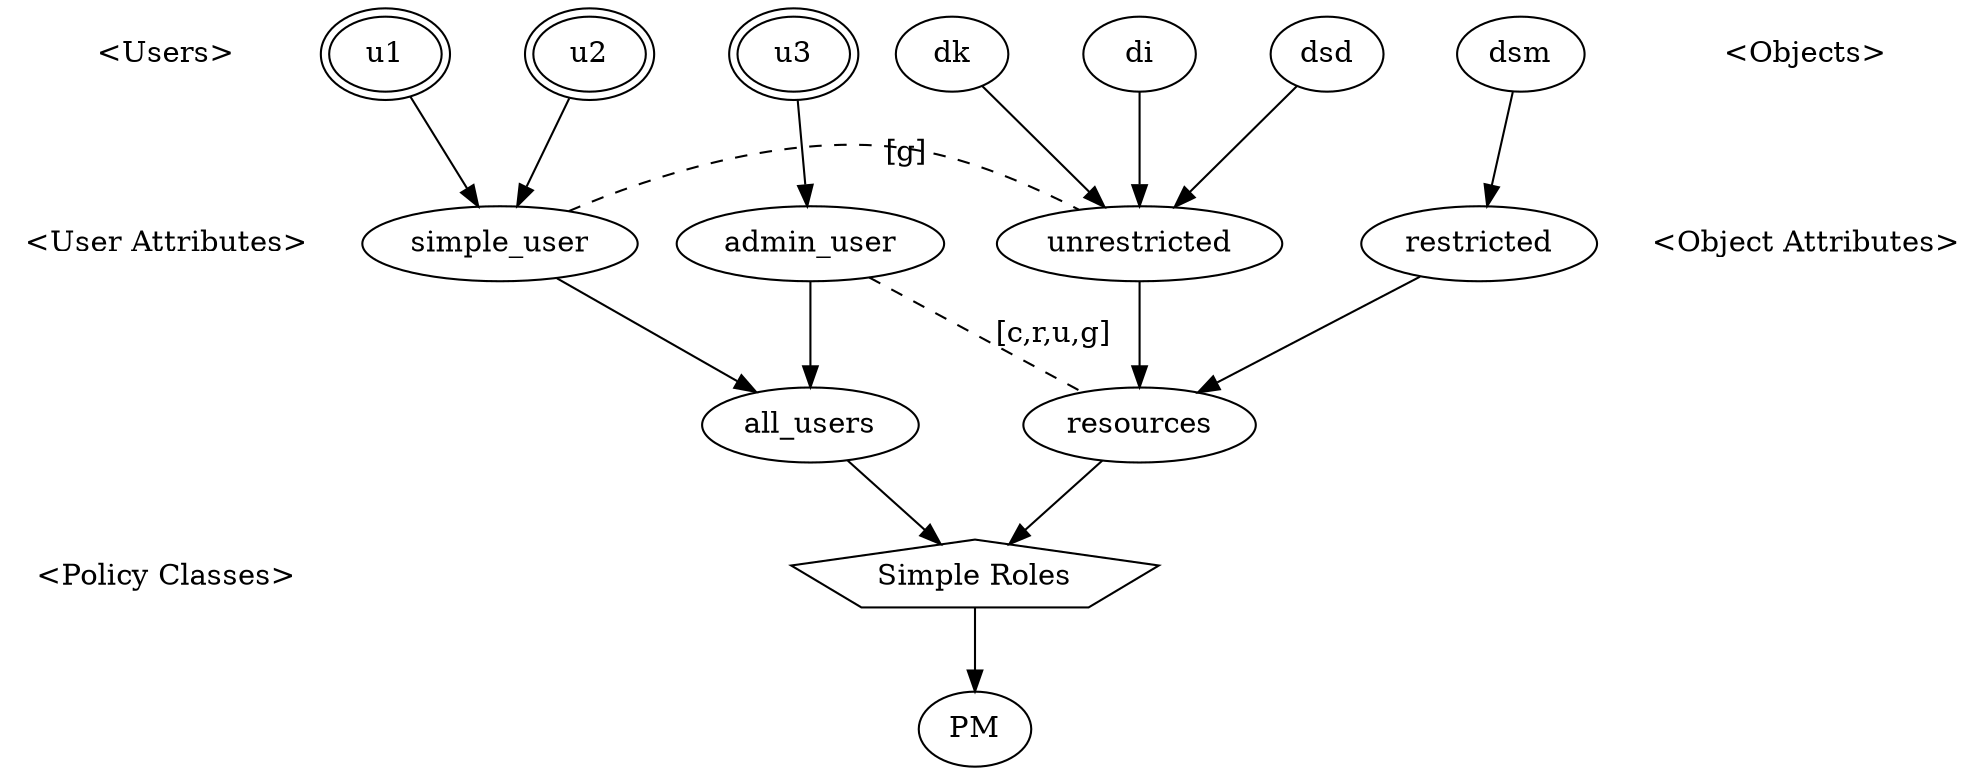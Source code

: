 strict digraph "SimpleRoles" {
  node [shape=none]
  APC [label="",width=0,height=0];
  "<Users>"->"<User Attributes>" [arrowhead=none,style=invis];
  "<User Attributes>"->APC [arrowhead=none,style=invis];
  APC->"<Policy Classes>" [arrowhead=none,style=invis];
  node [shape=ellipse]
  u1 [peripheries=2];  u2 [peripheries=2];  u3 [peripheries=2];
  dk;  di;  dsd;  dsm;
  u1 -> simple_user;
  u2 -> simple_user;
  u3 -> admin_user;
  dk -> unrestricted;
  di -> unrestricted;
  dsd -> unrestricted;
  dsm -> restricted;
  simple_user -> all_users;
  admin_user -> all_users;
  unrestricted -> resources;
  restricted -> resources;
  all_users -> "Simple Roles";
  resources -> "Simple Roles";
  "Simple Roles" -> PM;
  simple_user -> unrestricted [constraint=false,label="[g]",style=dashed,arrowhead=none];
  admin_user -> resources [constraint=false,label="[c,r,u,g]",style=dashed,arrowhead=none];
  { rank=same; u1 u2 u3 dk di dsd dsm }
  { rank=same; simple_user simple_user admin_user unrestricted unrestricted unrestricted restricted }
  { rank=same; all_users resources }
  subgraph user_dag {
    subgraph u_nodes {
      u1; u2; u3; 
      u1->u2->u3 [style=invis];
    }
    subgraph ua_nodes {
      simple_user; admin_user; all_users; 
    }
  }
  subgraph object_dag {
    subgraph o_nodes {
      dk; di; dsd; dsm; 
      dk->di->dsd->dsm [style=invis];
    }
    subgraph oa_nodes {
      unrestricted; restricted; resources; 
    }
  }
  subgraph pc_nodes {
    "Simple Roles" [shape=polygon,sides=5];
  }
  node [shape=none]
  "<Objects>"->"<Object Attributes>" [arrowhead=none,style=invis]
}
